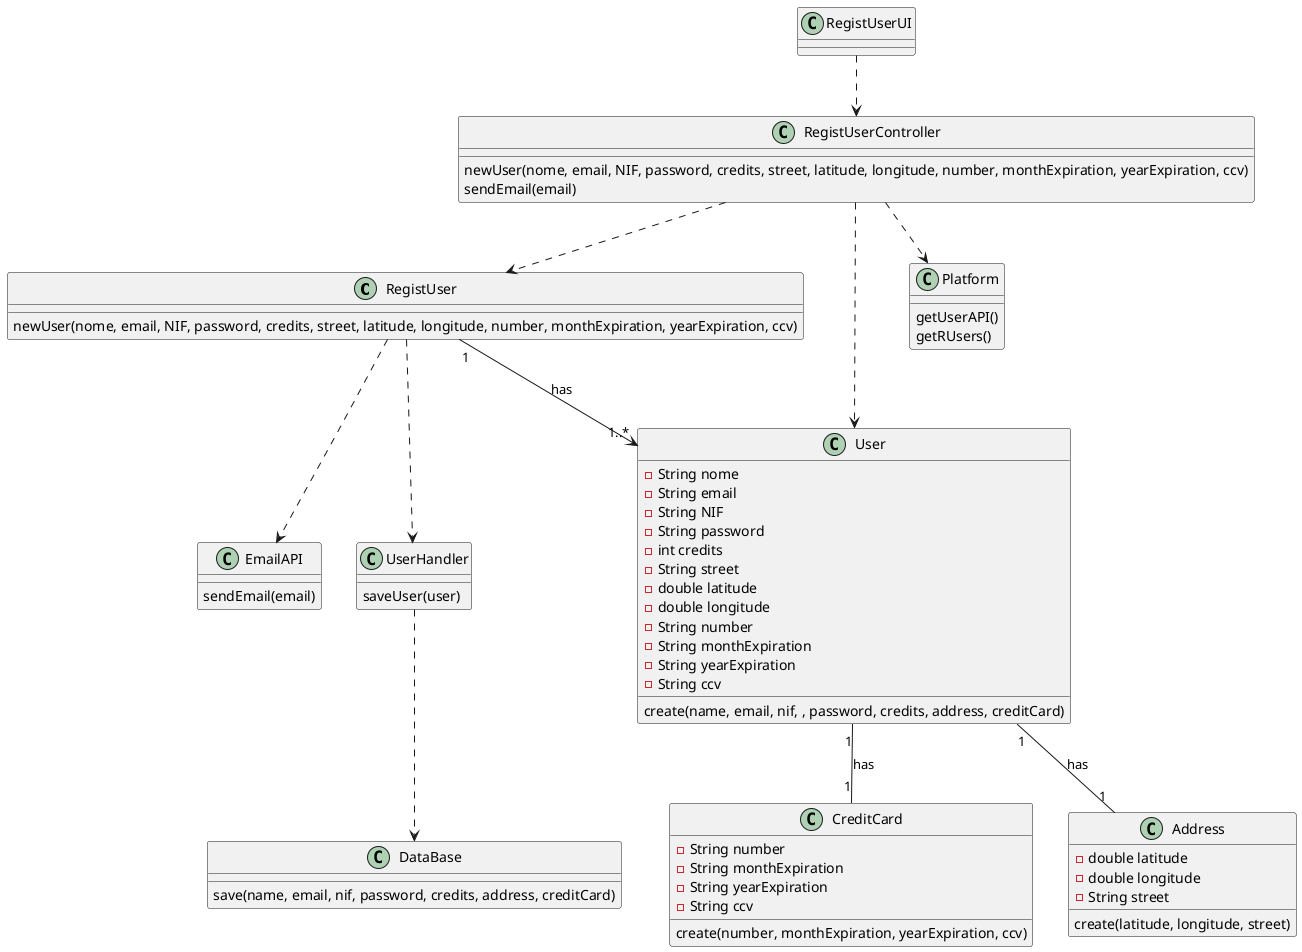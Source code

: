 @startuml

class RegistUser{
newUser(nome, email, NIF, password, credits, street, latitude, longitude, number, monthExpiration, yearExpiration, ccv)

}

class Address {
  -double latitude
  -double longitude
  -String street
  create(latitude, longitude, street)
}

  
class User {
  -String nome
  -String email
  -String NIF
  -String password
  -int credits
  -String street
  -double latitude
  -double longitude
  -String number
  -String monthExpiration
  -String yearExpiration
  -String ccv
  create(name, email, nif, , password, credits, address, creditCard)

}
  
class CreditCard {
   -String number
  -String monthExpiration
  -String yearExpiration
  -String ccv
  create(number, monthExpiration, yearExpiration, ccv)
}
class Platform {
  getUserAPI()    
  getRUsers()
}


class RegistUserController {
  newUser(nome, email, NIF, password, credits, street, latitude, longitude, number, monthExpiration, yearExpiration, ccv)
  sendEmail(email)
}
  

class RegistUserUI {
}

class EmailAPI {
sendEmail(email)
}

class UserHandler {
saveUser(user)
}


class DataBase {
save(name, email, nif, password, credits, address, creditCard)
}

RegistUserUI ..> RegistUserController
RegistUserController ..> Platform
RegistUserController ..> RegistUser
RegistUserController ..> User
RegistUser "1" --> "1..*" User: has
UserHandler ..> DataBase
RegistUser ..> UserHandler
RegistUser ..> EmailAPI
User "1" -- "1" Address: has
User "1" -- "1" CreditCard: has

@enduml